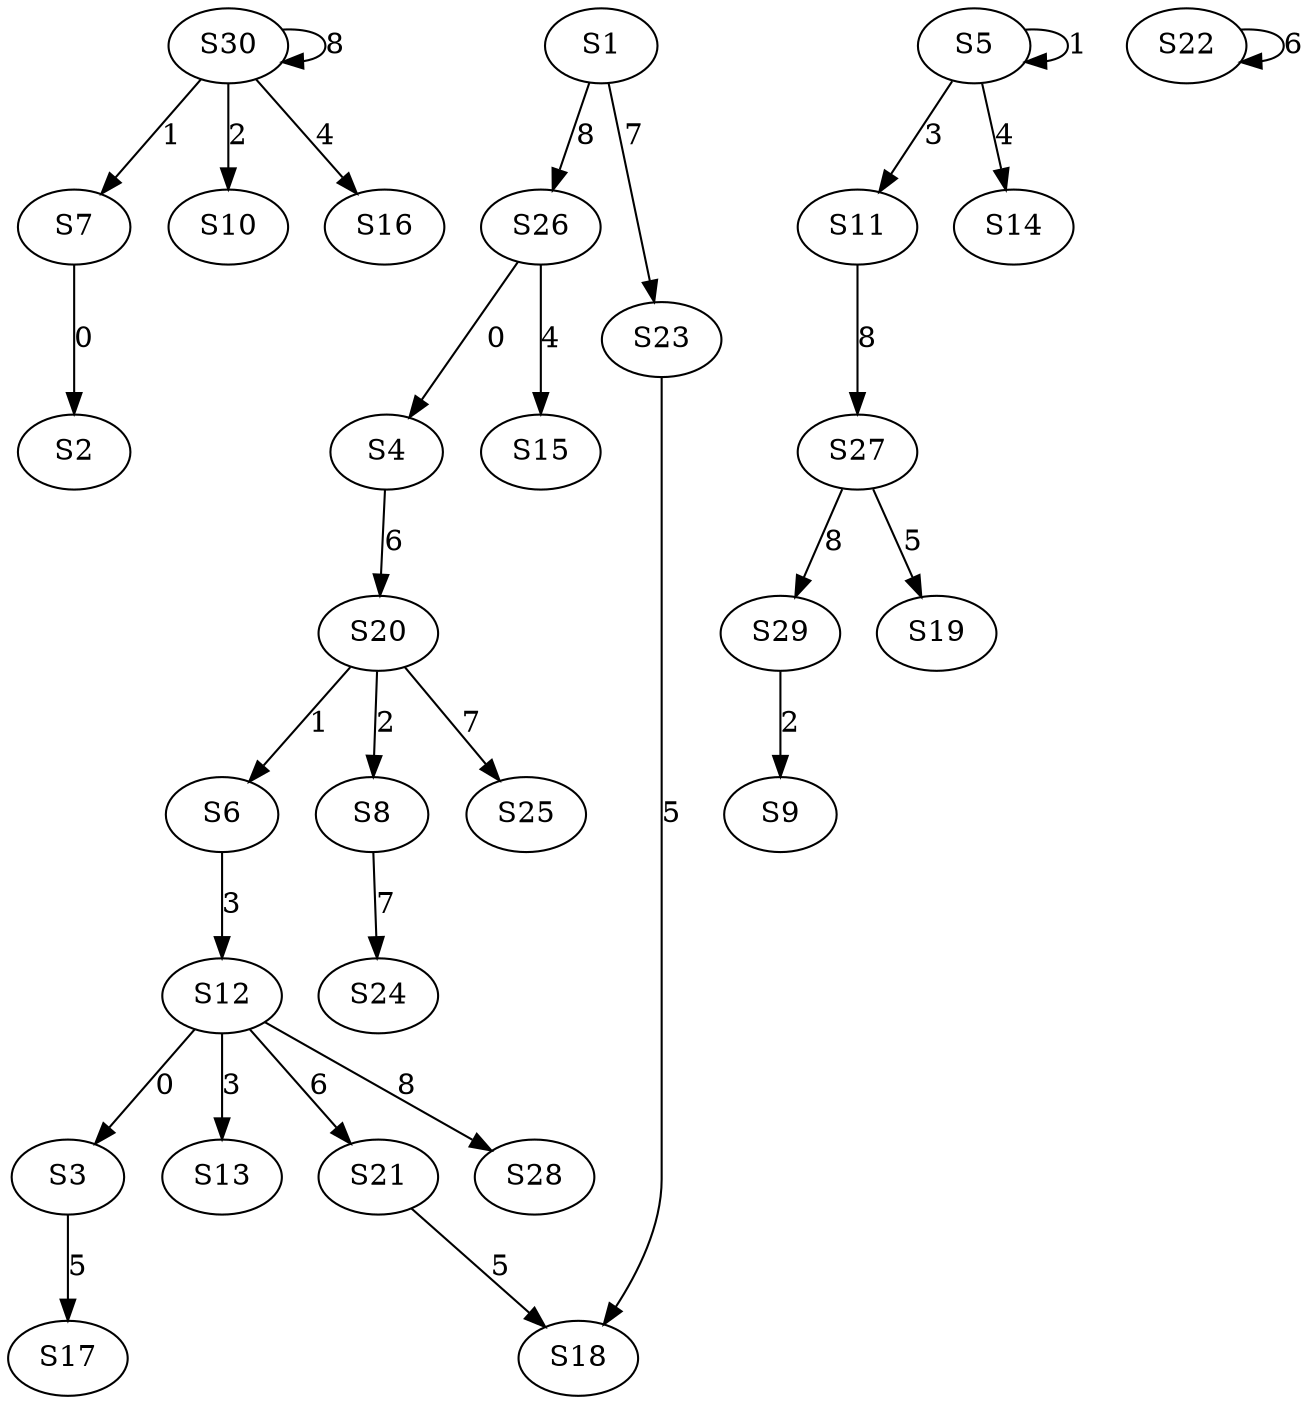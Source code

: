 strict digraph {
	S7 -> S2 [ label = 0 ];
	S12 -> S3 [ label = 0 ];
	S26 -> S4 [ label = 0 ];
	S5 -> S5 [ label = 1 ];
	S20 -> S6 [ label = 1 ];
	S30 -> S7 [ label = 1 ];
	S20 -> S8 [ label = 2 ];
	S29 -> S9 [ label = 2 ];
	S30 -> S10 [ label = 2 ];
	S5 -> S11 [ label = 3 ];
	S6 -> S12 [ label = 3 ];
	S12 -> S13 [ label = 3 ];
	S5 -> S14 [ label = 4 ];
	S26 -> S15 [ label = 4 ];
	S30 -> S16 [ label = 4 ];
	S3 -> S17 [ label = 5 ];
	S21 -> S18 [ label = 5 ];
	S27 -> S19 [ label = 5 ];
	S4 -> S20 [ label = 6 ];
	S12 -> S21 [ label = 6 ];
	S22 -> S22 [ label = 6 ];
	S1 -> S23 [ label = 7 ];
	S8 -> S24 [ label = 7 ];
	S20 -> S25 [ label = 7 ];
	S1 -> S26 [ label = 8 ];
	S11 -> S27 [ label = 8 ];
	S12 -> S28 [ label = 8 ];
	S27 -> S29 [ label = 8 ];
	S30 -> S30 [ label = 8 ];
	S23 -> S18 [ label = 5 ];
}